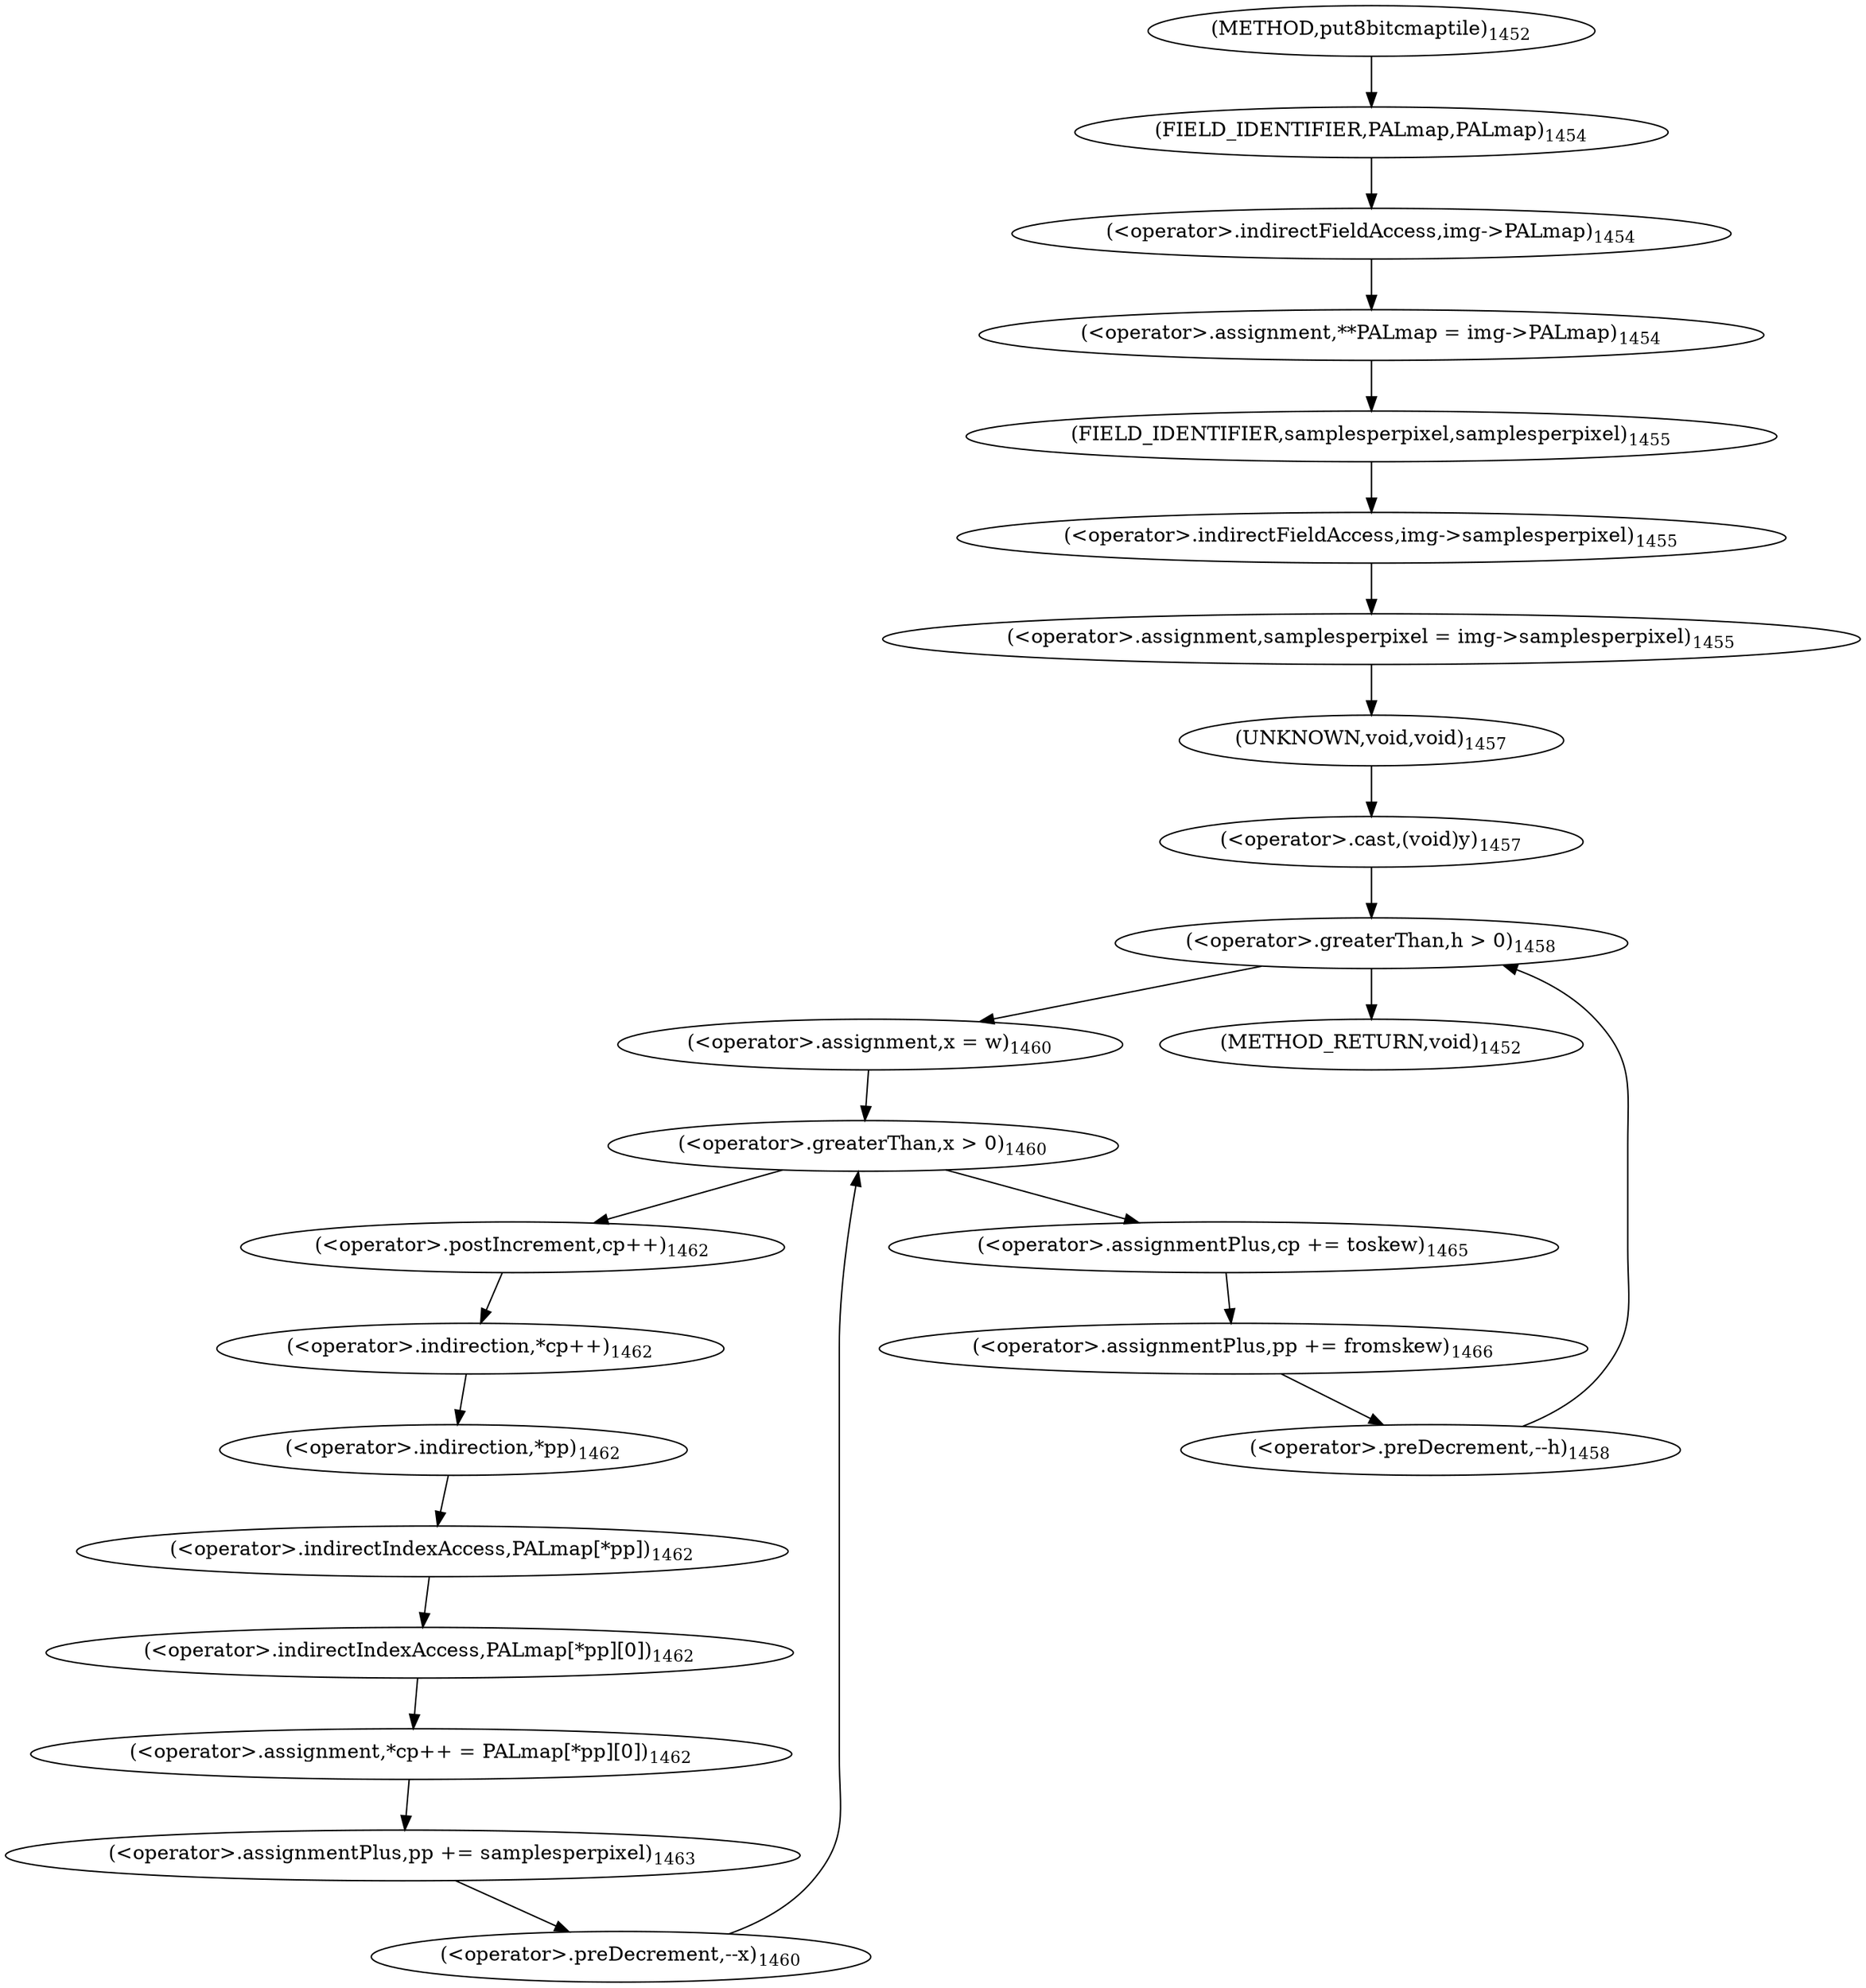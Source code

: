 digraph "put8bitcmaptile" {  
"49341" [label = <(&lt;operator&gt;.assignment,**PALmap = img-&gt;PALmap)<SUB>1454</SUB>> ]
"49347" [label = <(&lt;operator&gt;.assignment,samplesperpixel = img-&gt;samplesperpixel)<SUB>1455</SUB>> ]
"49352" [label = <(&lt;operator&gt;.cast,(void)y)<SUB>1457</SUB>> ]
"49343" [label = <(&lt;operator&gt;.indirectFieldAccess,img-&gt;PALmap)<SUB>1454</SUB>> ]
"49349" [label = <(&lt;operator&gt;.indirectFieldAccess,img-&gt;samplesperpixel)<SUB>1455</SUB>> ]
"49353" [label = <(UNKNOWN,void,void)<SUB>1457</SUB>> ]
"49357" [label = <(&lt;operator&gt;.greaterThan,h &gt; 0)<SUB>1458</SUB>> ]
"49360" [label = <(&lt;operator&gt;.preDecrement,--h)<SUB>1458</SUB>> ]
"49345" [label = <(FIELD_IDENTIFIER,PALmap,PALmap)<SUB>1454</SUB>> ]
"49351" [label = <(FIELD_IDENTIFIER,samplesperpixel,samplesperpixel)<SUB>1455</SUB>> ]
"49387" [label = <(&lt;operator&gt;.assignmentPlus,cp += toskew)<SUB>1465</SUB>> ]
"49390" [label = <(&lt;operator&gt;.assignmentPlus,pp += fromskew)<SUB>1466</SUB>> ]
"49368" [label = <(&lt;operator&gt;.greaterThan,x &gt; 0)<SUB>1460</SUB>> ]
"49371" [label = <(&lt;operator&gt;.preDecrement,--x)<SUB>1460</SUB>> ]
"49365" [label = <(&lt;operator&gt;.assignment,x = w)<SUB>1460</SUB>> ]
"49374" [label = <(&lt;operator&gt;.assignment,*cp++ = PALmap[*pp][0])<SUB>1462</SUB>> ]
"49384" [label = <(&lt;operator&gt;.assignmentPlus,pp += samplesperpixel)<SUB>1463</SUB>> ]
"49375" [label = <(&lt;operator&gt;.indirection,*cp++)<SUB>1462</SUB>> ]
"49378" [label = <(&lt;operator&gt;.indirectIndexAccess,PALmap[*pp][0])<SUB>1462</SUB>> ]
"49376" [label = <(&lt;operator&gt;.postIncrement,cp++)<SUB>1462</SUB>> ]
"49379" [label = <(&lt;operator&gt;.indirectIndexAccess,PALmap[*pp])<SUB>1462</SUB>> ]
"49381" [label = <(&lt;operator&gt;.indirection,*pp)<SUB>1462</SUB>> ]
"49329" [label = <(METHOD,put8bitcmaptile)<SUB>1452</SUB>> ]
"49393" [label = <(METHOD_RETURN,void)<SUB>1452</SUB>> ]
  "49341" -> "49351" 
  "49347" -> "49353" 
  "49352" -> "49357" 
  "49343" -> "49341" 
  "49349" -> "49347" 
  "49353" -> "49352" 
  "49357" -> "49393" 
  "49357" -> "49365" 
  "49360" -> "49357" 
  "49345" -> "49343" 
  "49351" -> "49349" 
  "49387" -> "49390" 
  "49390" -> "49360" 
  "49368" -> "49376" 
  "49368" -> "49387" 
  "49371" -> "49368" 
  "49365" -> "49368" 
  "49374" -> "49384" 
  "49384" -> "49371" 
  "49375" -> "49381" 
  "49378" -> "49374" 
  "49376" -> "49375" 
  "49379" -> "49378" 
  "49381" -> "49379" 
  "49329" -> "49345" 
}
